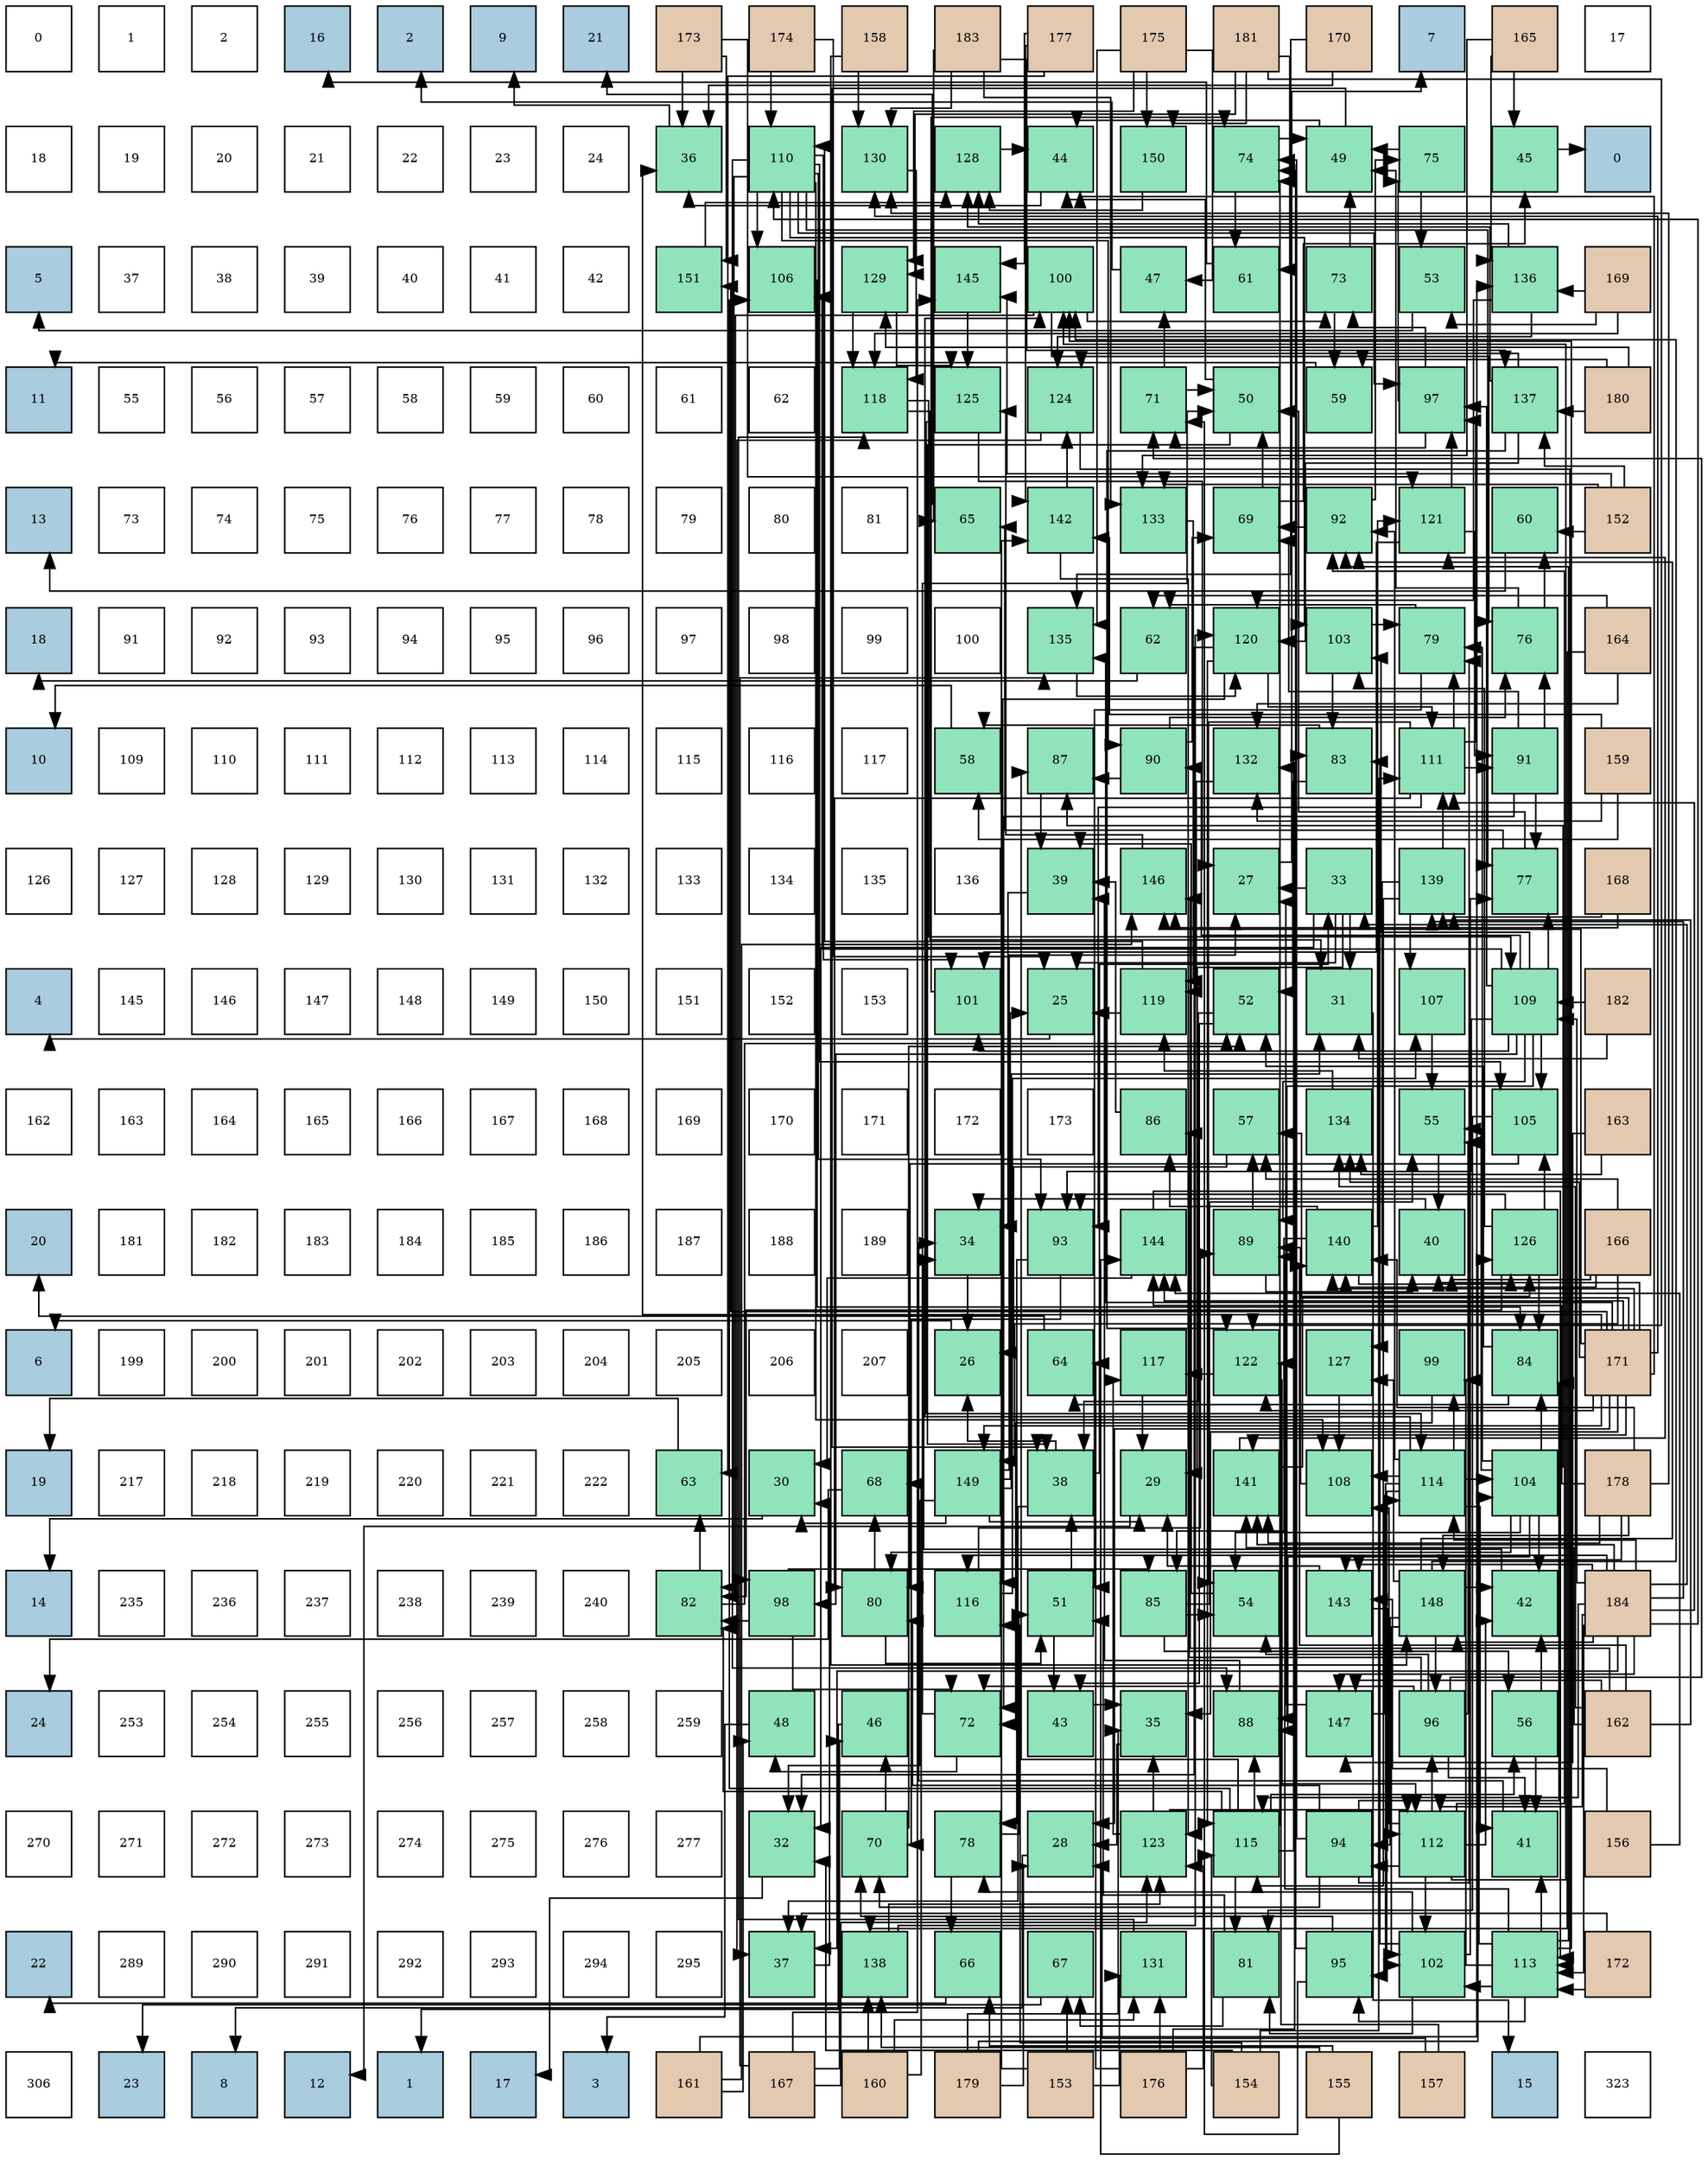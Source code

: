 digraph layout{
 rankdir=TB;
 splines=ortho;
 node [style=filled shape=square fixedsize=true width=0.6];
0[label="0", fontsize=8, fillcolor="#ffffff"];
1[label="1", fontsize=8, fillcolor="#ffffff"];
2[label="2", fontsize=8, fillcolor="#ffffff"];
3[label="16", fontsize=8, fillcolor="#a9ccde"];
4[label="2", fontsize=8, fillcolor="#a9ccde"];
5[label="9", fontsize=8, fillcolor="#a9ccde"];
6[label="21", fontsize=8, fillcolor="#a9ccde"];
7[label="173", fontsize=8, fillcolor="#e3c9af"];
8[label="174", fontsize=8, fillcolor="#e3c9af"];
9[label="158", fontsize=8, fillcolor="#e3c9af"];
10[label="183", fontsize=8, fillcolor="#e3c9af"];
11[label="177", fontsize=8, fillcolor="#e3c9af"];
12[label="175", fontsize=8, fillcolor="#e3c9af"];
13[label="181", fontsize=8, fillcolor="#e3c9af"];
14[label="170", fontsize=8, fillcolor="#e3c9af"];
15[label="7", fontsize=8, fillcolor="#a9ccde"];
16[label="165", fontsize=8, fillcolor="#e3c9af"];
17[label="17", fontsize=8, fillcolor="#ffffff"];
18[label="18", fontsize=8, fillcolor="#ffffff"];
19[label="19", fontsize=8, fillcolor="#ffffff"];
20[label="20", fontsize=8, fillcolor="#ffffff"];
21[label="21", fontsize=8, fillcolor="#ffffff"];
22[label="22", fontsize=8, fillcolor="#ffffff"];
23[label="23", fontsize=8, fillcolor="#ffffff"];
24[label="24", fontsize=8, fillcolor="#ffffff"];
25[label="36", fontsize=8, fillcolor="#91e3bb"];
26[label="110", fontsize=8, fillcolor="#91e3bb"];
27[label="130", fontsize=8, fillcolor="#91e3bb"];
28[label="128", fontsize=8, fillcolor="#91e3bb"];
29[label="44", fontsize=8, fillcolor="#91e3bb"];
30[label="150", fontsize=8, fillcolor="#91e3bb"];
31[label="74", fontsize=8, fillcolor="#91e3bb"];
32[label="49", fontsize=8, fillcolor="#91e3bb"];
33[label="75", fontsize=8, fillcolor="#91e3bb"];
34[label="45", fontsize=8, fillcolor="#91e3bb"];
35[label="0", fontsize=8, fillcolor="#a9ccde"];
36[label="5", fontsize=8, fillcolor="#a9ccde"];
37[label="37", fontsize=8, fillcolor="#ffffff"];
38[label="38", fontsize=8, fillcolor="#ffffff"];
39[label="39", fontsize=8, fillcolor="#ffffff"];
40[label="40", fontsize=8, fillcolor="#ffffff"];
41[label="41", fontsize=8, fillcolor="#ffffff"];
42[label="42", fontsize=8, fillcolor="#ffffff"];
43[label="151", fontsize=8, fillcolor="#91e3bb"];
44[label="106", fontsize=8, fillcolor="#91e3bb"];
45[label="129", fontsize=8, fillcolor="#91e3bb"];
46[label="145", fontsize=8, fillcolor="#91e3bb"];
47[label="100", fontsize=8, fillcolor="#91e3bb"];
48[label="47", fontsize=8, fillcolor="#91e3bb"];
49[label="61", fontsize=8, fillcolor="#91e3bb"];
50[label="73", fontsize=8, fillcolor="#91e3bb"];
51[label="53", fontsize=8, fillcolor="#91e3bb"];
52[label="136", fontsize=8, fillcolor="#91e3bb"];
53[label="169", fontsize=8, fillcolor="#e3c9af"];
54[label="11", fontsize=8, fillcolor="#a9ccde"];
55[label="55", fontsize=8, fillcolor="#ffffff"];
56[label="56", fontsize=8, fillcolor="#ffffff"];
57[label="57", fontsize=8, fillcolor="#ffffff"];
58[label="58", fontsize=8, fillcolor="#ffffff"];
59[label="59", fontsize=8, fillcolor="#ffffff"];
60[label="60", fontsize=8, fillcolor="#ffffff"];
61[label="61", fontsize=8, fillcolor="#ffffff"];
62[label="62", fontsize=8, fillcolor="#ffffff"];
63[label="118", fontsize=8, fillcolor="#91e3bb"];
64[label="125", fontsize=8, fillcolor="#91e3bb"];
65[label="124", fontsize=8, fillcolor="#91e3bb"];
66[label="71", fontsize=8, fillcolor="#91e3bb"];
67[label="50", fontsize=8, fillcolor="#91e3bb"];
68[label="59", fontsize=8, fillcolor="#91e3bb"];
69[label="97", fontsize=8, fillcolor="#91e3bb"];
70[label="137", fontsize=8, fillcolor="#91e3bb"];
71[label="180", fontsize=8, fillcolor="#e3c9af"];
72[label="13", fontsize=8, fillcolor="#a9ccde"];
73[label="73", fontsize=8, fillcolor="#ffffff"];
74[label="74", fontsize=8, fillcolor="#ffffff"];
75[label="75", fontsize=8, fillcolor="#ffffff"];
76[label="76", fontsize=8, fillcolor="#ffffff"];
77[label="77", fontsize=8, fillcolor="#ffffff"];
78[label="78", fontsize=8, fillcolor="#ffffff"];
79[label="79", fontsize=8, fillcolor="#ffffff"];
80[label="80", fontsize=8, fillcolor="#ffffff"];
81[label="81", fontsize=8, fillcolor="#ffffff"];
82[label="65", fontsize=8, fillcolor="#91e3bb"];
83[label="142", fontsize=8, fillcolor="#91e3bb"];
84[label="133", fontsize=8, fillcolor="#91e3bb"];
85[label="69", fontsize=8, fillcolor="#91e3bb"];
86[label="92", fontsize=8, fillcolor="#91e3bb"];
87[label="121", fontsize=8, fillcolor="#91e3bb"];
88[label="60", fontsize=8, fillcolor="#91e3bb"];
89[label="152", fontsize=8, fillcolor="#e3c9af"];
90[label="18", fontsize=8, fillcolor="#a9ccde"];
91[label="91", fontsize=8, fillcolor="#ffffff"];
92[label="92", fontsize=8, fillcolor="#ffffff"];
93[label="93", fontsize=8, fillcolor="#ffffff"];
94[label="94", fontsize=8, fillcolor="#ffffff"];
95[label="95", fontsize=8, fillcolor="#ffffff"];
96[label="96", fontsize=8, fillcolor="#ffffff"];
97[label="97", fontsize=8, fillcolor="#ffffff"];
98[label="98", fontsize=8, fillcolor="#ffffff"];
99[label="99", fontsize=8, fillcolor="#ffffff"];
100[label="100", fontsize=8, fillcolor="#ffffff"];
101[label="135", fontsize=8, fillcolor="#91e3bb"];
102[label="62", fontsize=8, fillcolor="#91e3bb"];
103[label="120", fontsize=8, fillcolor="#91e3bb"];
104[label="103", fontsize=8, fillcolor="#91e3bb"];
105[label="79", fontsize=8, fillcolor="#91e3bb"];
106[label="76", fontsize=8, fillcolor="#91e3bb"];
107[label="164", fontsize=8, fillcolor="#e3c9af"];
108[label="10", fontsize=8, fillcolor="#a9ccde"];
109[label="109", fontsize=8, fillcolor="#ffffff"];
110[label="110", fontsize=8, fillcolor="#ffffff"];
111[label="111", fontsize=8, fillcolor="#ffffff"];
112[label="112", fontsize=8, fillcolor="#ffffff"];
113[label="113", fontsize=8, fillcolor="#ffffff"];
114[label="114", fontsize=8, fillcolor="#ffffff"];
115[label="115", fontsize=8, fillcolor="#ffffff"];
116[label="116", fontsize=8, fillcolor="#ffffff"];
117[label="117", fontsize=8, fillcolor="#ffffff"];
118[label="58", fontsize=8, fillcolor="#91e3bb"];
119[label="87", fontsize=8, fillcolor="#91e3bb"];
120[label="90", fontsize=8, fillcolor="#91e3bb"];
121[label="132", fontsize=8, fillcolor="#91e3bb"];
122[label="83", fontsize=8, fillcolor="#91e3bb"];
123[label="111", fontsize=8, fillcolor="#91e3bb"];
124[label="91", fontsize=8, fillcolor="#91e3bb"];
125[label="159", fontsize=8, fillcolor="#e3c9af"];
126[label="126", fontsize=8, fillcolor="#ffffff"];
127[label="127", fontsize=8, fillcolor="#ffffff"];
128[label="128", fontsize=8, fillcolor="#ffffff"];
129[label="129", fontsize=8, fillcolor="#ffffff"];
130[label="130", fontsize=8, fillcolor="#ffffff"];
131[label="131", fontsize=8, fillcolor="#ffffff"];
132[label="132", fontsize=8, fillcolor="#ffffff"];
133[label="133", fontsize=8, fillcolor="#ffffff"];
134[label="134", fontsize=8, fillcolor="#ffffff"];
135[label="135", fontsize=8, fillcolor="#ffffff"];
136[label="136", fontsize=8, fillcolor="#ffffff"];
137[label="39", fontsize=8, fillcolor="#91e3bb"];
138[label="146", fontsize=8, fillcolor="#91e3bb"];
139[label="27", fontsize=8, fillcolor="#91e3bb"];
140[label="33", fontsize=8, fillcolor="#91e3bb"];
141[label="139", fontsize=8, fillcolor="#91e3bb"];
142[label="77", fontsize=8, fillcolor="#91e3bb"];
143[label="168", fontsize=8, fillcolor="#e3c9af"];
144[label="4", fontsize=8, fillcolor="#a9ccde"];
145[label="145", fontsize=8, fillcolor="#ffffff"];
146[label="146", fontsize=8, fillcolor="#ffffff"];
147[label="147", fontsize=8, fillcolor="#ffffff"];
148[label="148", fontsize=8, fillcolor="#ffffff"];
149[label="149", fontsize=8, fillcolor="#ffffff"];
150[label="150", fontsize=8, fillcolor="#ffffff"];
151[label="151", fontsize=8, fillcolor="#ffffff"];
152[label="152", fontsize=8, fillcolor="#ffffff"];
153[label="153", fontsize=8, fillcolor="#ffffff"];
154[label="101", fontsize=8, fillcolor="#91e3bb"];
155[label="25", fontsize=8, fillcolor="#91e3bb"];
156[label="119", fontsize=8, fillcolor="#91e3bb"];
157[label="52", fontsize=8, fillcolor="#91e3bb"];
158[label="31", fontsize=8, fillcolor="#91e3bb"];
159[label="107", fontsize=8, fillcolor="#91e3bb"];
160[label="109", fontsize=8, fillcolor="#91e3bb"];
161[label="182", fontsize=8, fillcolor="#e3c9af"];
162[label="162", fontsize=8, fillcolor="#ffffff"];
163[label="163", fontsize=8, fillcolor="#ffffff"];
164[label="164", fontsize=8, fillcolor="#ffffff"];
165[label="165", fontsize=8, fillcolor="#ffffff"];
166[label="166", fontsize=8, fillcolor="#ffffff"];
167[label="167", fontsize=8, fillcolor="#ffffff"];
168[label="168", fontsize=8, fillcolor="#ffffff"];
169[label="169", fontsize=8, fillcolor="#ffffff"];
170[label="170", fontsize=8, fillcolor="#ffffff"];
171[label="171", fontsize=8, fillcolor="#ffffff"];
172[label="172", fontsize=8, fillcolor="#ffffff"];
173[label="173", fontsize=8, fillcolor="#ffffff"];
174[label="86", fontsize=8, fillcolor="#91e3bb"];
175[label="57", fontsize=8, fillcolor="#91e3bb"];
176[label="134", fontsize=8, fillcolor="#91e3bb"];
177[label="55", fontsize=8, fillcolor="#91e3bb"];
178[label="105", fontsize=8, fillcolor="#91e3bb"];
179[label="163", fontsize=8, fillcolor="#e3c9af"];
180[label="20", fontsize=8, fillcolor="#a9ccde"];
181[label="181", fontsize=8, fillcolor="#ffffff"];
182[label="182", fontsize=8, fillcolor="#ffffff"];
183[label="183", fontsize=8, fillcolor="#ffffff"];
184[label="184", fontsize=8, fillcolor="#ffffff"];
185[label="185", fontsize=8, fillcolor="#ffffff"];
186[label="186", fontsize=8, fillcolor="#ffffff"];
187[label="187", fontsize=8, fillcolor="#ffffff"];
188[label="188", fontsize=8, fillcolor="#ffffff"];
189[label="189", fontsize=8, fillcolor="#ffffff"];
190[label="34", fontsize=8, fillcolor="#91e3bb"];
191[label="93", fontsize=8, fillcolor="#91e3bb"];
192[label="144", fontsize=8, fillcolor="#91e3bb"];
193[label="89", fontsize=8, fillcolor="#91e3bb"];
194[label="140", fontsize=8, fillcolor="#91e3bb"];
195[label="40", fontsize=8, fillcolor="#91e3bb"];
196[label="126", fontsize=8, fillcolor="#91e3bb"];
197[label="166", fontsize=8, fillcolor="#e3c9af"];
198[label="6", fontsize=8, fillcolor="#a9ccde"];
199[label="199", fontsize=8, fillcolor="#ffffff"];
200[label="200", fontsize=8, fillcolor="#ffffff"];
201[label="201", fontsize=8, fillcolor="#ffffff"];
202[label="202", fontsize=8, fillcolor="#ffffff"];
203[label="203", fontsize=8, fillcolor="#ffffff"];
204[label="204", fontsize=8, fillcolor="#ffffff"];
205[label="205", fontsize=8, fillcolor="#ffffff"];
206[label="206", fontsize=8, fillcolor="#ffffff"];
207[label="207", fontsize=8, fillcolor="#ffffff"];
208[label="26", fontsize=8, fillcolor="#91e3bb"];
209[label="64", fontsize=8, fillcolor="#91e3bb"];
210[label="117", fontsize=8, fillcolor="#91e3bb"];
211[label="122", fontsize=8, fillcolor="#91e3bb"];
212[label="127", fontsize=8, fillcolor="#91e3bb"];
213[label="99", fontsize=8, fillcolor="#91e3bb"];
214[label="84", fontsize=8, fillcolor="#91e3bb"];
215[label="171", fontsize=8, fillcolor="#e3c9af"];
216[label="19", fontsize=8, fillcolor="#a9ccde"];
217[label="217", fontsize=8, fillcolor="#ffffff"];
218[label="218", fontsize=8, fillcolor="#ffffff"];
219[label="219", fontsize=8, fillcolor="#ffffff"];
220[label="220", fontsize=8, fillcolor="#ffffff"];
221[label="221", fontsize=8, fillcolor="#ffffff"];
222[label="222", fontsize=8, fillcolor="#ffffff"];
223[label="63", fontsize=8, fillcolor="#91e3bb"];
224[label="30", fontsize=8, fillcolor="#91e3bb"];
225[label="68", fontsize=8, fillcolor="#91e3bb"];
226[label="149", fontsize=8, fillcolor="#91e3bb"];
227[label="38", fontsize=8, fillcolor="#91e3bb"];
228[label="29", fontsize=8, fillcolor="#91e3bb"];
229[label="141", fontsize=8, fillcolor="#91e3bb"];
230[label="108", fontsize=8, fillcolor="#91e3bb"];
231[label="114", fontsize=8, fillcolor="#91e3bb"];
232[label="104", fontsize=8, fillcolor="#91e3bb"];
233[label="178", fontsize=8, fillcolor="#e3c9af"];
234[label="14", fontsize=8, fillcolor="#a9ccde"];
235[label="235", fontsize=8, fillcolor="#ffffff"];
236[label="236", fontsize=8, fillcolor="#ffffff"];
237[label="237", fontsize=8, fillcolor="#ffffff"];
238[label="238", fontsize=8, fillcolor="#ffffff"];
239[label="239", fontsize=8, fillcolor="#ffffff"];
240[label="240", fontsize=8, fillcolor="#ffffff"];
241[label="82", fontsize=8, fillcolor="#91e3bb"];
242[label="98", fontsize=8, fillcolor="#91e3bb"];
243[label="80", fontsize=8, fillcolor="#91e3bb"];
244[label="116", fontsize=8, fillcolor="#91e3bb"];
245[label="51", fontsize=8, fillcolor="#91e3bb"];
246[label="85", fontsize=8, fillcolor="#91e3bb"];
247[label="54", fontsize=8, fillcolor="#91e3bb"];
248[label="143", fontsize=8, fillcolor="#91e3bb"];
249[label="148", fontsize=8, fillcolor="#91e3bb"];
250[label="42", fontsize=8, fillcolor="#91e3bb"];
251[label="184", fontsize=8, fillcolor="#e3c9af"];
252[label="24", fontsize=8, fillcolor="#a9ccde"];
253[label="253", fontsize=8, fillcolor="#ffffff"];
254[label="254", fontsize=8, fillcolor="#ffffff"];
255[label="255", fontsize=8, fillcolor="#ffffff"];
256[label="256", fontsize=8, fillcolor="#ffffff"];
257[label="257", fontsize=8, fillcolor="#ffffff"];
258[label="258", fontsize=8, fillcolor="#ffffff"];
259[label="259", fontsize=8, fillcolor="#ffffff"];
260[label="48", fontsize=8, fillcolor="#91e3bb"];
261[label="46", fontsize=8, fillcolor="#91e3bb"];
262[label="72", fontsize=8, fillcolor="#91e3bb"];
263[label="43", fontsize=8, fillcolor="#91e3bb"];
264[label="35", fontsize=8, fillcolor="#91e3bb"];
265[label="88", fontsize=8, fillcolor="#91e3bb"];
266[label="147", fontsize=8, fillcolor="#91e3bb"];
267[label="96", fontsize=8, fillcolor="#91e3bb"];
268[label="56", fontsize=8, fillcolor="#91e3bb"];
269[label="162", fontsize=8, fillcolor="#e3c9af"];
270[label="270", fontsize=8, fillcolor="#ffffff"];
271[label="271", fontsize=8, fillcolor="#ffffff"];
272[label="272", fontsize=8, fillcolor="#ffffff"];
273[label="273", fontsize=8, fillcolor="#ffffff"];
274[label="274", fontsize=8, fillcolor="#ffffff"];
275[label="275", fontsize=8, fillcolor="#ffffff"];
276[label="276", fontsize=8, fillcolor="#ffffff"];
277[label="277", fontsize=8, fillcolor="#ffffff"];
278[label="32", fontsize=8, fillcolor="#91e3bb"];
279[label="70", fontsize=8, fillcolor="#91e3bb"];
280[label="78", fontsize=8, fillcolor="#91e3bb"];
281[label="28", fontsize=8, fillcolor="#91e3bb"];
282[label="123", fontsize=8, fillcolor="#91e3bb"];
283[label="115", fontsize=8, fillcolor="#91e3bb"];
284[label="94", fontsize=8, fillcolor="#91e3bb"];
285[label="112", fontsize=8, fillcolor="#91e3bb"];
286[label="41", fontsize=8, fillcolor="#91e3bb"];
287[label="156", fontsize=8, fillcolor="#e3c9af"];
288[label="22", fontsize=8, fillcolor="#a9ccde"];
289[label="289", fontsize=8, fillcolor="#ffffff"];
290[label="290", fontsize=8, fillcolor="#ffffff"];
291[label="291", fontsize=8, fillcolor="#ffffff"];
292[label="292", fontsize=8, fillcolor="#ffffff"];
293[label="293", fontsize=8, fillcolor="#ffffff"];
294[label="294", fontsize=8, fillcolor="#ffffff"];
295[label="295", fontsize=8, fillcolor="#ffffff"];
296[label="37", fontsize=8, fillcolor="#91e3bb"];
297[label="138", fontsize=8, fillcolor="#91e3bb"];
298[label="66", fontsize=8, fillcolor="#91e3bb"];
299[label="67", fontsize=8, fillcolor="#91e3bb"];
300[label="131", fontsize=8, fillcolor="#91e3bb"];
301[label="81", fontsize=8, fillcolor="#91e3bb"];
302[label="95", fontsize=8, fillcolor="#91e3bb"];
303[label="102", fontsize=8, fillcolor="#91e3bb"];
304[label="113", fontsize=8, fillcolor="#91e3bb"];
305[label="172", fontsize=8, fillcolor="#e3c9af"];
306[label="306", fontsize=8, fillcolor="#ffffff"];
307[label="23", fontsize=8, fillcolor="#a9ccde"];
308[label="8", fontsize=8, fillcolor="#a9ccde"];
309[label="12", fontsize=8, fillcolor="#a9ccde"];
310[label="1", fontsize=8, fillcolor="#a9ccde"];
311[label="17", fontsize=8, fillcolor="#a9ccde"];
312[label="3", fontsize=8, fillcolor="#a9ccde"];
313[label="161", fontsize=8, fillcolor="#e3c9af"];
314[label="167", fontsize=8, fillcolor="#e3c9af"];
315[label="160", fontsize=8, fillcolor="#e3c9af"];
316[label="179", fontsize=8, fillcolor="#e3c9af"];
317[label="153", fontsize=8, fillcolor="#e3c9af"];
318[label="176", fontsize=8, fillcolor="#e3c9af"];
319[label="154", fontsize=8, fillcolor="#e3c9af"];
320[label="155", fontsize=8, fillcolor="#e3c9af"];
321[label="157", fontsize=8, fillcolor="#e3c9af"];
322[label="15", fontsize=8, fillcolor="#a9ccde"];
323[label="323", fontsize=8, fillcolor="#ffffff"];
edge [constraint=false, style=vis];155 -> 144;
208 -> 198;
139 -> 15;
281 -> 308;
228 -> 309;
224 -> 234;
158 -> 322;
278 -> 311;
140 -> 155;
140 -> 139;
140 -> 228;
140 -> 158;
140 -> 278;
190 -> 208;
264 -> 281;
25 -> 5;
296 -> 224;
227 -> 208;
227 -> 140;
227 -> 296;
137 -> 190;
195 -> 190;
286 -> 190;
250 -> 190;
263 -> 264;
29 -> 25;
34 -> 35;
261 -> 310;
48 -> 4;
260 -> 312;
32 -> 227;
32 -> 29;
67 -> 227;
67 -> 29;
245 -> 227;
245 -> 263;
157 -> 227;
157 -> 263;
51 -> 36;
247 -> 137;
177 -> 195;
268 -> 286;
268 -> 250;
175 -> 208;
118 -> 108;
68 -> 54;
88 -> 72;
49 -> 3;
102 -> 90;
223 -> 216;
209 -> 180;
82 -> 6;
298 -> 288;
299 -> 307;
225 -> 252;
85 -> 34;
85 -> 67;
279 -> 261;
279 -> 157;
66 -> 48;
66 -> 67;
262 -> 260;
262 -> 67;
50 -> 32;
50 -> 68;
31 -> 32;
31 -> 49;
33 -> 32;
33 -> 51;
106 -> 32;
106 -> 88;
142 -> 67;
142 -> 82;
280 -> 245;
280 -> 298;
105 -> 245;
105 -> 102;
243 -> 245;
243 -> 225;
301 -> 245;
301 -> 299;
241 -> 157;
241 -> 223;
122 -> 157;
122 -> 118;
214 -> 157;
214 -> 209;
246 -> 247;
246 -> 177;
246 -> 268;
174 -> 137;
119 -> 137;
265 -> 137;
193 -> 195;
193 -> 175;
120 -> 85;
120 -> 106;
120 -> 119;
124 -> 85;
124 -> 262;
124 -> 106;
124 -> 142;
86 -> 85;
86 -> 33;
191 -> 279;
191 -> 280;
284 -> 279;
284 -> 31;
284 -> 105;
284 -> 243;
284 -> 214;
302 -> 279;
302 -> 66;
302 -> 31;
267 -> 286;
267 -> 247;
267 -> 177;
267 -> 66;
267 -> 262;
267 -> 174;
69 -> 66;
69 -> 50;
69 -> 33;
242 -> 262;
242 -> 241;
242 -> 246;
213 -> 262;
47 -> 50;
47 -> 106;
47 -> 241;
154 -> 31;
303 -> 142;
303 -> 280;
303 -> 301;
303 -> 122;
104 -> 105;
104 -> 122;
232 -> 250;
232 -> 247;
232 -> 177;
232 -> 105;
232 -> 243;
232 -> 214;
232 -> 119;
232 -> 265;
178 -> 243;
178 -> 301;
44 -> 214;
159 -> 177;
230 -> 193;
160 -> 142;
160 -> 265;
160 -> 193;
160 -> 120;
160 -> 191;
160 -> 69;
160 -> 242;
160 -> 154;
160 -> 104;
160 -> 178;
160 -> 44;
26 -> 142;
26 -> 265;
26 -> 120;
26 -> 191;
26 -> 69;
26 -> 242;
26 -> 154;
26 -> 104;
26 -> 178;
26 -> 44;
26 -> 230;
123 -> 247;
123 -> 105;
123 -> 243;
123 -> 124;
123 -> 191;
123 -> 69;
285 -> 250;
285 -> 86;
285 -> 284;
285 -> 267;
285 -> 47;
285 -> 303;
285 -> 230;
304 -> 286;
304 -> 193;
304 -> 86;
304 -> 302;
304 -> 213;
304 -> 47;
304 -> 303;
304 -> 232;
231 -> 286;
231 -> 86;
231 -> 302;
231 -> 213;
231 -> 47;
231 -> 303;
231 -> 232;
231 -> 230;
283 -> 268;
283 -> 31;
283 -> 301;
283 -> 241;
283 -> 122;
283 -> 119;
283 -> 265;
283 -> 44;
244 -> 193;
244 -> 159;
210 -> 228;
63 -> 158;
63 -> 160;
156 -> 155;
156 -> 26;
103 -> 278;
103 -> 123;
103 -> 283;
103 -> 244;
87 -> 124;
87 -> 69;
87 -> 154;
211 -> 285;
211 -> 210;
282 -> 264;
282 -> 285;
282 -> 210;
65 -> 296;
65 -> 304;
64 -> 139;
64 -> 231;
196 -> 241;
196 -> 214;
196 -> 191;
196 -> 104;
196 -> 178;
212 -> 230;
28 -> 29;
45 -> 63;
45 -> 64;
27 -> 63;
300 -> 63;
121 -> 156;
84 -> 156;
176 -> 156;
101 -> 103;
52 -> 103;
52 -> 65;
52 -> 28;
70 -> 103;
70 -> 211;
70 -> 65;
70 -> 28;
297 -> 103;
297 -> 282;
141 -> 159;
141 -> 123;
141 -> 283;
141 -> 212;
194 -> 246;
194 -> 174;
194 -> 87;
194 -> 196;
229 -> 87;
229 -> 196;
83 -> 282;
83 -> 65;
248 -> 228;
248 -> 285;
192 -> 224;
192 -> 304;
46 -> 64;
138 -> 64;
266 -> 139;
266 -> 231;
249 -> 250;
249 -> 86;
249 -> 284;
249 -> 267;
249 -> 47;
249 -> 303;
249 -> 212;
226 -> 155;
226 -> 139;
226 -> 228;
226 -> 224;
226 -> 158;
226 -> 278;
30 -> 28;
43 -> 28;
89 -> 88;
89 -> 84;
89 -> 70;
89 -> 46;
317 -> 299;
317 -> 300;
317 -> 83;
319 -> 278;
319 -> 123;
319 -> 283;
319 -> 244;
320 -> 298;
320 -> 297;
320 -> 192;
287 -> 248;
287 -> 192;
321 -> 281;
321 -> 211;
9 -> 27;
9 -> 249;
125 -> 118;
125 -> 121;
125 -> 83;
315 -> 225;
315 -> 300;
315 -> 297;
313 -> 260;
313 -> 52;
313 -> 138;
269 -> 176;
269 -> 141;
269 -> 194;
269 -> 229;
269 -> 138;
269 -> 266;
179 -> 176;
179 -> 266;
107 -> 102;
107 -> 121;
107 -> 297;
16 -> 34;
16 -> 84;
16 -> 52;
197 -> 195;
197 -> 175;
197 -> 194;
197 -> 226;
314 -> 261;
314 -> 282;
314 -> 101;
314 -> 46;
143 -> 141;
143 -> 138;
53 -> 51;
53 -> 63;
53 -> 52;
14 -> 25;
14 -> 101;
215 -> 281;
215 -> 264;
215 -> 25;
215 -> 195;
215 -> 29;
215 -> 175;
215 -> 211;
215 -> 27;
215 -> 176;
215 -> 101;
215 -> 194;
215 -> 229;
215 -> 192;
215 -> 138;
215 -> 226;
215 -> 43;
305 -> 296;
305 -> 304;
7 -> 25;
7 -> 87;
7 -> 43;
8 -> 155;
8 -> 26;
12 -> 48;
12 -> 45;
12 -> 101;
12 -> 30;
318 -> 209;
318 -> 282;
318 -> 300;
318 -> 121;
11 -> 223;
11 -> 83;
11 -> 46;
233 -> 27;
233 -> 194;
233 -> 229;
233 -> 248;
233 -> 192;
233 -> 249;
316 -> 281;
316 -> 264;
316 -> 196;
71 -> 68;
71 -> 45;
71 -> 70;
13 -> 49;
13 -> 211;
13 -> 45;
13 -> 30;
161 -> 158;
161 -> 160;
10 -> 82;
10 -> 27;
10 -> 84;
10 -> 70;
251 -> 140;
251 -> 296;
251 -> 160;
251 -> 26;
251 -> 123;
251 -> 285;
251 -> 304;
251 -> 231;
251 -> 283;
251 -> 244;
251 -> 141;
251 -> 229;
251 -> 248;
251 -> 266;
251 -> 249;
edge [constraint=true, style=invis];
0 -> 18 -> 36 -> 54 -> 72 -> 90 -> 108 -> 126 -> 144 -> 162 -> 180 -> 198 -> 216 -> 234 -> 252 -> 270 -> 288 -> 306;
1 -> 19 -> 37 -> 55 -> 73 -> 91 -> 109 -> 127 -> 145 -> 163 -> 181 -> 199 -> 217 -> 235 -> 253 -> 271 -> 289 -> 307;
2 -> 20 -> 38 -> 56 -> 74 -> 92 -> 110 -> 128 -> 146 -> 164 -> 182 -> 200 -> 218 -> 236 -> 254 -> 272 -> 290 -> 308;
3 -> 21 -> 39 -> 57 -> 75 -> 93 -> 111 -> 129 -> 147 -> 165 -> 183 -> 201 -> 219 -> 237 -> 255 -> 273 -> 291 -> 309;
4 -> 22 -> 40 -> 58 -> 76 -> 94 -> 112 -> 130 -> 148 -> 166 -> 184 -> 202 -> 220 -> 238 -> 256 -> 274 -> 292 -> 310;
5 -> 23 -> 41 -> 59 -> 77 -> 95 -> 113 -> 131 -> 149 -> 167 -> 185 -> 203 -> 221 -> 239 -> 257 -> 275 -> 293 -> 311;
6 -> 24 -> 42 -> 60 -> 78 -> 96 -> 114 -> 132 -> 150 -> 168 -> 186 -> 204 -> 222 -> 240 -> 258 -> 276 -> 294 -> 312;
7 -> 25 -> 43 -> 61 -> 79 -> 97 -> 115 -> 133 -> 151 -> 169 -> 187 -> 205 -> 223 -> 241 -> 259 -> 277 -> 295 -> 313;
8 -> 26 -> 44 -> 62 -> 80 -> 98 -> 116 -> 134 -> 152 -> 170 -> 188 -> 206 -> 224 -> 242 -> 260 -> 278 -> 296 -> 314;
9 -> 27 -> 45 -> 63 -> 81 -> 99 -> 117 -> 135 -> 153 -> 171 -> 189 -> 207 -> 225 -> 243 -> 261 -> 279 -> 297 -> 315;
10 -> 28 -> 46 -> 64 -> 82 -> 100 -> 118 -> 136 -> 154 -> 172 -> 190 -> 208 -> 226 -> 244 -> 262 -> 280 -> 298 -> 316;
11 -> 29 -> 47 -> 65 -> 83 -> 101 -> 119 -> 137 -> 155 -> 173 -> 191 -> 209 -> 227 -> 245 -> 263 -> 281 -> 299 -> 317;
12 -> 30 -> 48 -> 66 -> 84 -> 102 -> 120 -> 138 -> 156 -> 174 -> 192 -> 210 -> 228 -> 246 -> 264 -> 282 -> 300 -> 318;
13 -> 31 -> 49 -> 67 -> 85 -> 103 -> 121 -> 139 -> 157 -> 175 -> 193 -> 211 -> 229 -> 247 -> 265 -> 283 -> 301 -> 319;
14 -> 32 -> 50 -> 68 -> 86 -> 104 -> 122 -> 140 -> 158 -> 176 -> 194 -> 212 -> 230 -> 248 -> 266 -> 284 -> 302 -> 320;
15 -> 33 -> 51 -> 69 -> 87 -> 105 -> 123 -> 141 -> 159 -> 177 -> 195 -> 213 -> 231 -> 249 -> 267 -> 285 -> 303 -> 321;
16 -> 34 -> 52 -> 70 -> 88 -> 106 -> 124 -> 142 -> 160 -> 178 -> 196 -> 214 -> 232 -> 250 -> 268 -> 286 -> 304 -> 322;
17 -> 35 -> 53 -> 71 -> 89 -> 107 -> 125 -> 143 -> 161 -> 179 -> 197 -> 215 -> 233 -> 251 -> 269 -> 287 -> 305 -> 323;
rank = same {0 -> 1 -> 2 -> 3 -> 4 -> 5 -> 6 -> 7 -> 8 -> 9 -> 10 -> 11 -> 12 -> 13 -> 14 -> 15 -> 16 -> 17};
rank = same {18 -> 19 -> 20 -> 21 -> 22 -> 23 -> 24 -> 25 -> 26 -> 27 -> 28 -> 29 -> 30 -> 31 -> 32 -> 33 -> 34 -> 35};
rank = same {36 -> 37 -> 38 -> 39 -> 40 -> 41 -> 42 -> 43 -> 44 -> 45 -> 46 -> 47 -> 48 -> 49 -> 50 -> 51 -> 52 -> 53};
rank = same {54 -> 55 -> 56 -> 57 -> 58 -> 59 -> 60 -> 61 -> 62 -> 63 -> 64 -> 65 -> 66 -> 67 -> 68 -> 69 -> 70 -> 71};
rank = same {72 -> 73 -> 74 -> 75 -> 76 -> 77 -> 78 -> 79 -> 80 -> 81 -> 82 -> 83 -> 84 -> 85 -> 86 -> 87 -> 88 -> 89};
rank = same {90 -> 91 -> 92 -> 93 -> 94 -> 95 -> 96 -> 97 -> 98 -> 99 -> 100 -> 101 -> 102 -> 103 -> 104 -> 105 -> 106 -> 107};
rank = same {108 -> 109 -> 110 -> 111 -> 112 -> 113 -> 114 -> 115 -> 116 -> 117 -> 118 -> 119 -> 120 -> 121 -> 122 -> 123 -> 124 -> 125};
rank = same {126 -> 127 -> 128 -> 129 -> 130 -> 131 -> 132 -> 133 -> 134 -> 135 -> 136 -> 137 -> 138 -> 139 -> 140 -> 141 -> 142 -> 143};
rank = same {144 -> 145 -> 146 -> 147 -> 148 -> 149 -> 150 -> 151 -> 152 -> 153 -> 154 -> 155 -> 156 -> 157 -> 158 -> 159 -> 160 -> 161};
rank = same {162 -> 163 -> 164 -> 165 -> 166 -> 167 -> 168 -> 169 -> 170 -> 171 -> 172 -> 173 -> 174 -> 175 -> 176 -> 177 -> 178 -> 179};
rank = same {180 -> 181 -> 182 -> 183 -> 184 -> 185 -> 186 -> 187 -> 188 -> 189 -> 190 -> 191 -> 192 -> 193 -> 194 -> 195 -> 196 -> 197};
rank = same {198 -> 199 -> 200 -> 201 -> 202 -> 203 -> 204 -> 205 -> 206 -> 207 -> 208 -> 209 -> 210 -> 211 -> 212 -> 213 -> 214 -> 215};
rank = same {216 -> 217 -> 218 -> 219 -> 220 -> 221 -> 222 -> 223 -> 224 -> 225 -> 226 -> 227 -> 228 -> 229 -> 230 -> 231 -> 232 -> 233};
rank = same {234 -> 235 -> 236 -> 237 -> 238 -> 239 -> 240 -> 241 -> 242 -> 243 -> 244 -> 245 -> 246 -> 247 -> 248 -> 249 -> 250 -> 251};
rank = same {252 -> 253 -> 254 -> 255 -> 256 -> 257 -> 258 -> 259 -> 260 -> 261 -> 262 -> 263 -> 264 -> 265 -> 266 -> 267 -> 268 -> 269};
rank = same {270 -> 271 -> 272 -> 273 -> 274 -> 275 -> 276 -> 277 -> 278 -> 279 -> 280 -> 281 -> 282 -> 283 -> 284 -> 285 -> 286 -> 287};
rank = same {288 -> 289 -> 290 -> 291 -> 292 -> 293 -> 294 -> 295 -> 296 -> 297 -> 298 -> 299 -> 300 -> 301 -> 302 -> 303 -> 304 -> 305};
rank = same {306 -> 307 -> 308 -> 309 -> 310 -> 311 -> 312 -> 313 -> 314 -> 315 -> 316 -> 317 -> 318 -> 319 -> 320 -> 321 -> 322 -> 323};
}